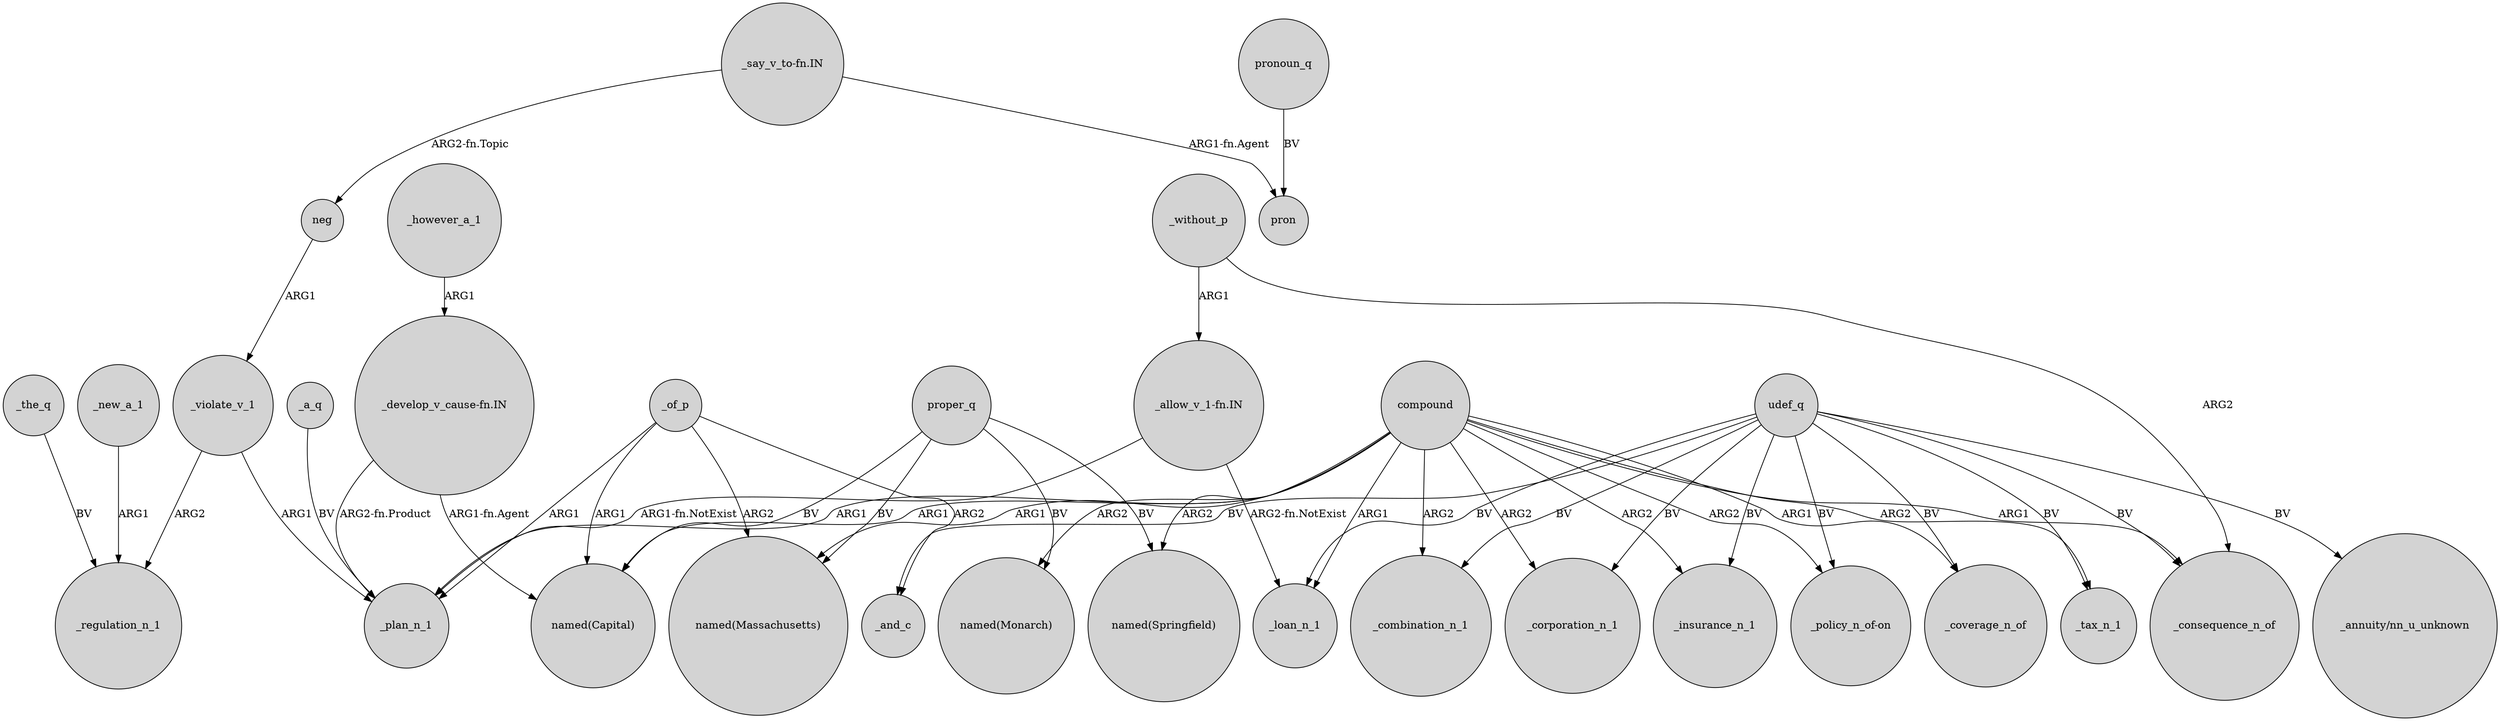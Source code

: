 digraph {
	node [shape=circle style=filled]
	"_develop_v_cause-fn.IN" -> "named(Capital)" [label="ARG1-fn.Agent"]
	neg -> _violate_v_1 [label=ARG1]
	compound -> "named(Springfield)" [label=ARG2]
	proper_q -> "named(Capital)" [label=BV]
	compound -> _insurance_n_1 [label=ARG2]
	proper_q -> "named(Springfield)" [label=BV]
	_violate_v_1 -> _regulation_n_1 [label=ARG2]
	_new_a_1 -> _regulation_n_1 [label=ARG1]
	compound -> "named(Monarch)" [label=ARG2]
	udef_q -> _insurance_n_1 [label=BV]
	compound -> "_policy_n_of-on" [label=ARG2]
	udef_q -> _consequence_n_of [label=BV]
	compound -> _corporation_n_1 [label=ARG2]
	udef_q -> _coverage_n_of [label=BV]
	"_develop_v_cause-fn.IN" -> _plan_n_1 [label="ARG2-fn.Product"]
	_of_p -> _and_c [label=ARG2]
	compound -> _plan_n_1 [label=ARG1]
	compound -> _combination_n_1 [label=ARG2]
	udef_q -> "_policy_n_of-on" [label=BV]
	_of_p -> _plan_n_1 [label=ARG1]
	udef_q -> _corporation_n_1 [label=BV]
	pronoun_q -> pron [label=BV]
	compound -> _coverage_n_of [label=ARG1]
	udef_q -> _tax_n_1 [label=BV]
	"_allow_v_1-fn.IN" -> _loan_n_1 [label="ARG2-fn.NotExist"]
	_however_a_1 -> "_develop_v_cause-fn.IN" [label=ARG1]
	compound -> _consequence_n_of [label=ARG1]
	_without_p -> "_allow_v_1-fn.IN" [label=ARG1]
	compound -> "named(Capital)" [label=ARG1]
	udef_q -> _combination_n_1 [label=BV]
	compound -> _loan_n_1 [label=ARG1]
	_of_p -> "named(Massachusetts)" [label=ARG2]
	_without_p -> _consequence_n_of [label=ARG2]
	"_say_v_to-fn.IN" -> pron [label="ARG1-fn.Agent"]
	proper_q -> "named(Massachusetts)" [label=BV]
	udef_q -> "_annuity/nn_u_unknown" [label=BV]
	"_say_v_to-fn.IN" -> neg [label="ARG2-fn.Topic"]
	proper_q -> "named(Monarch)" [label=BV]
	compound -> "named(Massachusetts)" [label=ARG1]
	compound -> _tax_n_1 [label=ARG2]
	"_allow_v_1-fn.IN" -> _plan_n_1 [label="ARG1-fn.NotExist"]
	udef_q -> _and_c [label=BV]
	_violate_v_1 -> _plan_n_1 [label=ARG1]
	_a_q -> _plan_n_1 [label=BV]
	_the_q -> _regulation_n_1 [label=BV]
	udef_q -> _loan_n_1 [label=BV]
	_of_p -> "named(Capital)" [label=ARG1]
}
